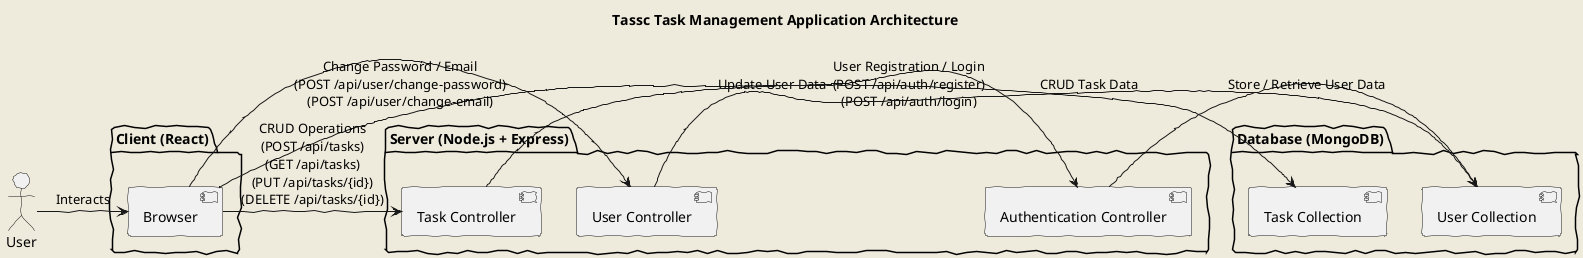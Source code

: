 @startuml
skinparam backgroundColor #EEEBDC
skinparam handwritten true

title Tassc Task Management Application Architecture

actor User

package "Client (React)" {
  [Browser]
}

package "Server (Node.js + Express)" {
  [Authentication Controller]
  [User Controller]
  [Task Controller]
}

package "Database (MongoDB)" {
  [User Collection]
  [Task Collection]
}

User -> Browser : Interacts

Browser -> "Authentication Controller" : User Registration / Login\n(POST /api/auth/register)\n(POST /api/auth/login)
Browser -> "User Controller" : Change Password / Email\n(POST /api/user/change-password)\n(POST /api/user/change-email)
Browser -> "Task Controller" : CRUD Operations\n(POST /api/tasks)\n(GET /api/tasks)\n(PUT /api/tasks/{id})\n(DELETE /api/tasks/{id})

"Authentication Controller" -> "User Collection" : Store / Retrieve User Data
"User Controller" -> "User Collection" : Update User Data
"Task Controller" -> "Task Collection" : CRUD Task Data

@enduml
